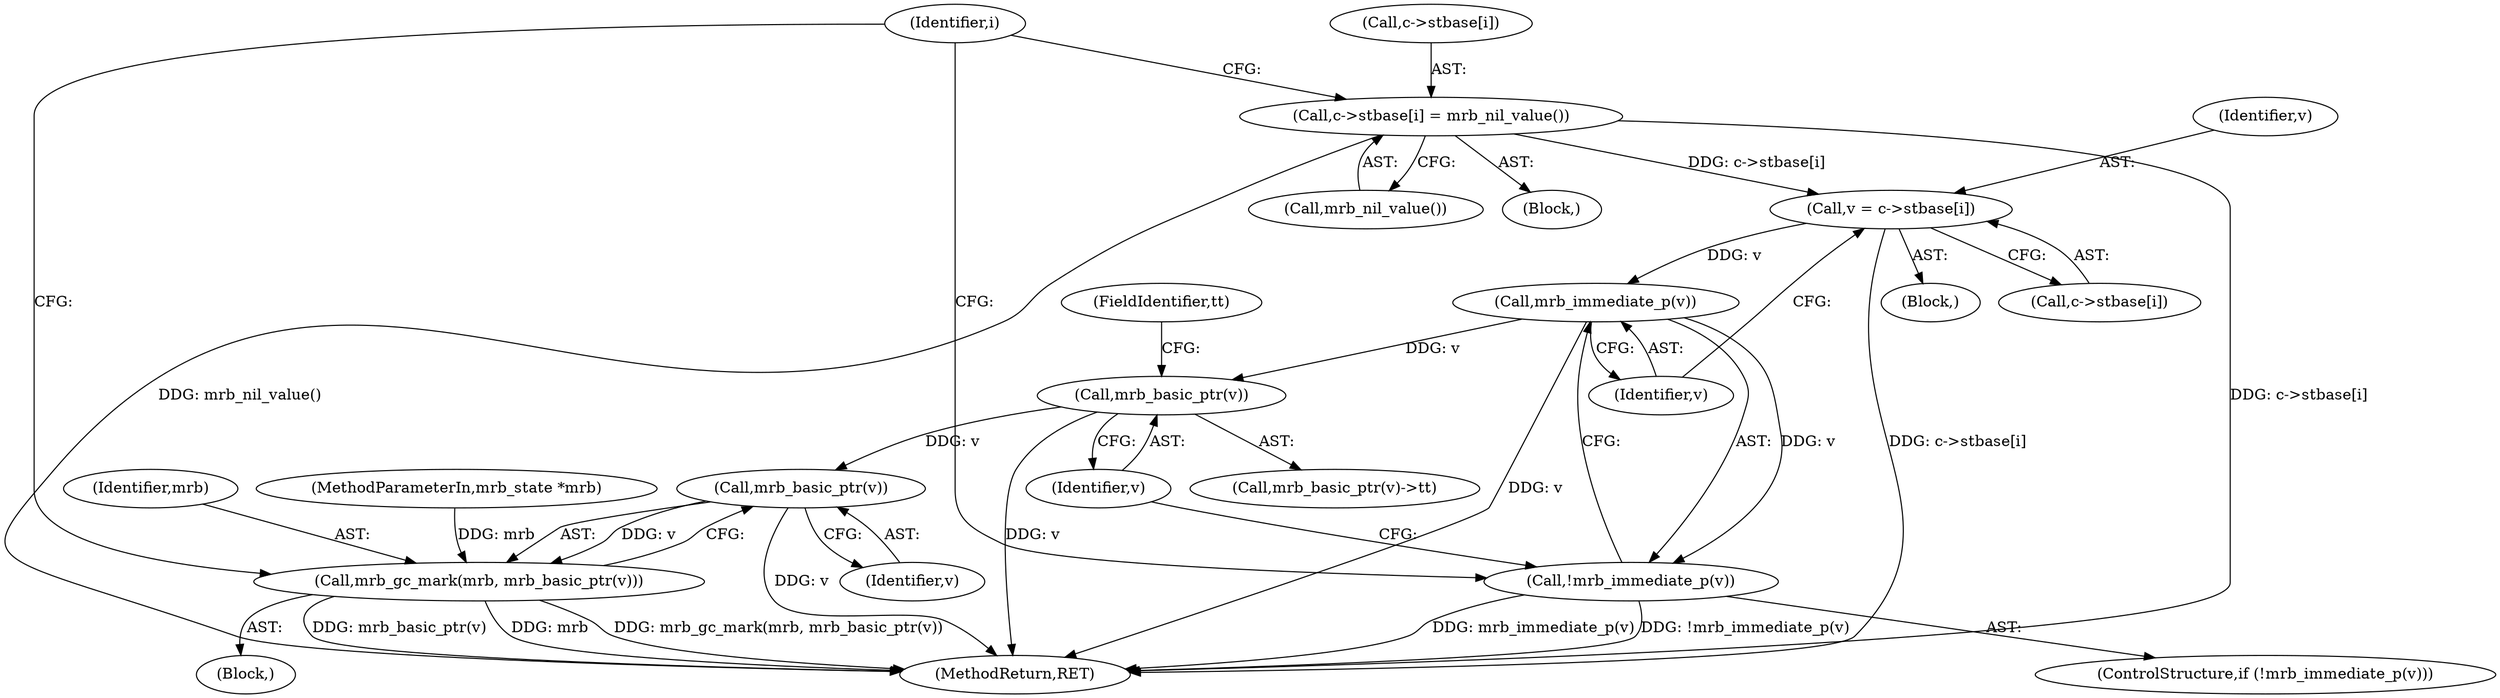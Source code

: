 digraph "1_mruby_5c114c91d4ff31859fcd84cf8bf349b737b90d99@array" {
"1000183" [label="(Call,c->stbase[i] = mrb_nil_value())"];
"1000163" [label="(Call,v = c->stbase[i])"];
"1000172" [label="(Call,mrb_immediate_p(v))"];
"1000171" [label="(Call,!mrb_immediate_p(v))"];
"1000178" [label="(Call,mrb_basic_ptr(v))"];
"1000194" [label="(Call,mrb_basic_ptr(v))"];
"1000192" [label="(Call,mrb_gc_mark(mrb, mrb_basic_ptr(v)))"];
"1000192" [label="(Call,mrb_gc_mark(mrb, mrb_basic_ptr(v)))"];
"1000172" [label="(Call,mrb_immediate_p(v))"];
"1000165" [label="(Call,c->stbase[i])"];
"1000193" [label="(Identifier,mrb)"];
"1000183" [label="(Call,c->stbase[i] = mrb_nil_value())"];
"1000161" [label="(Block,)"];
"1000189" [label="(Call,mrb_nil_value())"];
"1000170" [label="(ControlStructure,if (!mrb_immediate_p(v)))"];
"1000164" [label="(Identifier,v)"];
"1000163" [label="(Call,v = c->stbase[i])"];
"1000177" [label="(Call,mrb_basic_ptr(v)->tt)"];
"1000180" [label="(FieldIdentifier,tt)"];
"1000194" [label="(Call,mrb_basic_ptr(v))"];
"1000184" [label="(Call,c->stbase[i])"];
"1000195" [label="(Identifier,v)"];
"1000196" [label="(MethodReturn,RET)"];
"1000178" [label="(Call,mrb_basic_ptr(v))"];
"1000171" [label="(Call,!mrb_immediate_p(v))"];
"1000191" [label="(Block,)"];
"1000101" [label="(MethodParameterIn,mrb_state *mrb)"];
"1000173" [label="(Identifier,v)"];
"1000179" [label="(Identifier,v)"];
"1000160" [label="(Identifier,i)"];
"1000182" [label="(Block,)"];
"1000183" -> "1000182"  [label="AST: "];
"1000183" -> "1000189"  [label="CFG: "];
"1000184" -> "1000183"  [label="AST: "];
"1000189" -> "1000183"  [label="AST: "];
"1000160" -> "1000183"  [label="CFG: "];
"1000183" -> "1000196"  [label="DDG: mrb_nil_value()"];
"1000183" -> "1000196"  [label="DDG: c->stbase[i]"];
"1000183" -> "1000163"  [label="DDG: c->stbase[i]"];
"1000163" -> "1000161"  [label="AST: "];
"1000163" -> "1000165"  [label="CFG: "];
"1000164" -> "1000163"  [label="AST: "];
"1000165" -> "1000163"  [label="AST: "];
"1000173" -> "1000163"  [label="CFG: "];
"1000163" -> "1000196"  [label="DDG: c->stbase[i]"];
"1000163" -> "1000172"  [label="DDG: v"];
"1000172" -> "1000171"  [label="AST: "];
"1000172" -> "1000173"  [label="CFG: "];
"1000173" -> "1000172"  [label="AST: "];
"1000171" -> "1000172"  [label="CFG: "];
"1000172" -> "1000196"  [label="DDG: v"];
"1000172" -> "1000171"  [label="DDG: v"];
"1000172" -> "1000178"  [label="DDG: v"];
"1000171" -> "1000170"  [label="AST: "];
"1000179" -> "1000171"  [label="CFG: "];
"1000160" -> "1000171"  [label="CFG: "];
"1000171" -> "1000196"  [label="DDG: mrb_immediate_p(v)"];
"1000171" -> "1000196"  [label="DDG: !mrb_immediate_p(v)"];
"1000178" -> "1000177"  [label="AST: "];
"1000178" -> "1000179"  [label="CFG: "];
"1000179" -> "1000178"  [label="AST: "];
"1000180" -> "1000178"  [label="CFG: "];
"1000178" -> "1000196"  [label="DDG: v"];
"1000178" -> "1000194"  [label="DDG: v"];
"1000194" -> "1000192"  [label="AST: "];
"1000194" -> "1000195"  [label="CFG: "];
"1000195" -> "1000194"  [label="AST: "];
"1000192" -> "1000194"  [label="CFG: "];
"1000194" -> "1000196"  [label="DDG: v"];
"1000194" -> "1000192"  [label="DDG: v"];
"1000192" -> "1000191"  [label="AST: "];
"1000193" -> "1000192"  [label="AST: "];
"1000160" -> "1000192"  [label="CFG: "];
"1000192" -> "1000196"  [label="DDG: mrb_basic_ptr(v)"];
"1000192" -> "1000196"  [label="DDG: mrb"];
"1000192" -> "1000196"  [label="DDG: mrb_gc_mark(mrb, mrb_basic_ptr(v))"];
"1000101" -> "1000192"  [label="DDG: mrb"];
}

